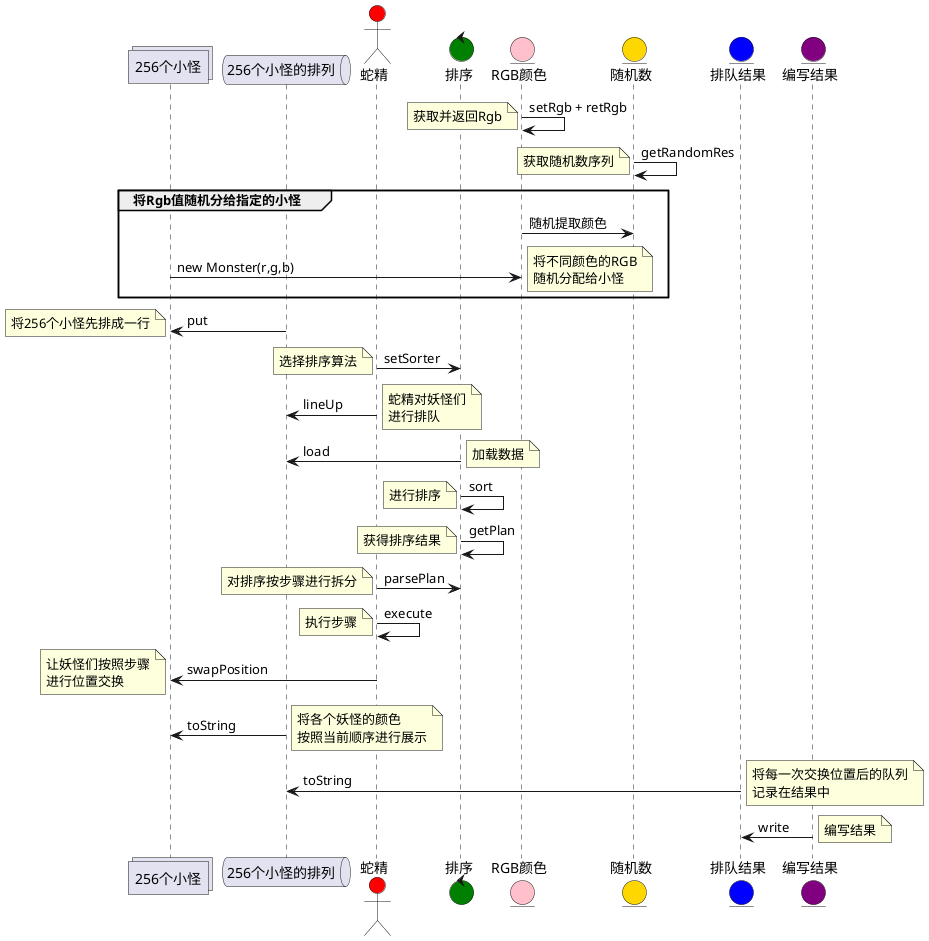 @startuml

collections 256个小怪 as monster
queue   256个小怪的排列  as  line
actor   蛇精    as  theBoss   #Red
control 排序    as  sorter  #Green
entity  RGB颜色 as  rgb #Pink
entity  随机数  as  random  #Gold
entity  排队结果    as  log #Blue
entity  编写结果    as  writer  #Purple

rgb -> rgb: setRgb + retRgb
note left: 获取并返回Rgb

random -> random: getRandomRes
note left: 获取随机数序列

group 将Rgb值随机分给指定的小怪
    rgb -> random: 随机提取颜色
    monster -> rgb: new Monster(r,g,b)
    note right
    将不同颜色的RGB
    随机分配给小怪
    endnote
end

line -> monster : put
note left: 将256个小怪先排成一行

theBoss -> sorter : setSorter
note left
选择排序算法
endnote

theBoss -> line: lineUp
note right
蛇精对妖怪们
进行排队
endnote

sorter -> line: load
note right: 加载数据

sorter -> sorter: sort
note left: 进行排序

sorter -> sorter: getPlan
note left: 获得排序结果

theBoss -> sorter: parsePlan
note left: 对排序按步骤进行拆分

theBoss -> theBoss: execute
note left: 执行步骤

theBoss -> monster: swapPosition
note left 
让妖怪们按照步骤
进行位置交换
endnote

line -> monster: toString
note right
将各个妖怪的颜色
按照当前顺序进行展示
endnote

log -> line: toString
note right 
将每一次交换位置后的队列
记录在结果中
endnote

writer -> log: write
note right: 编写结果

@enduml
